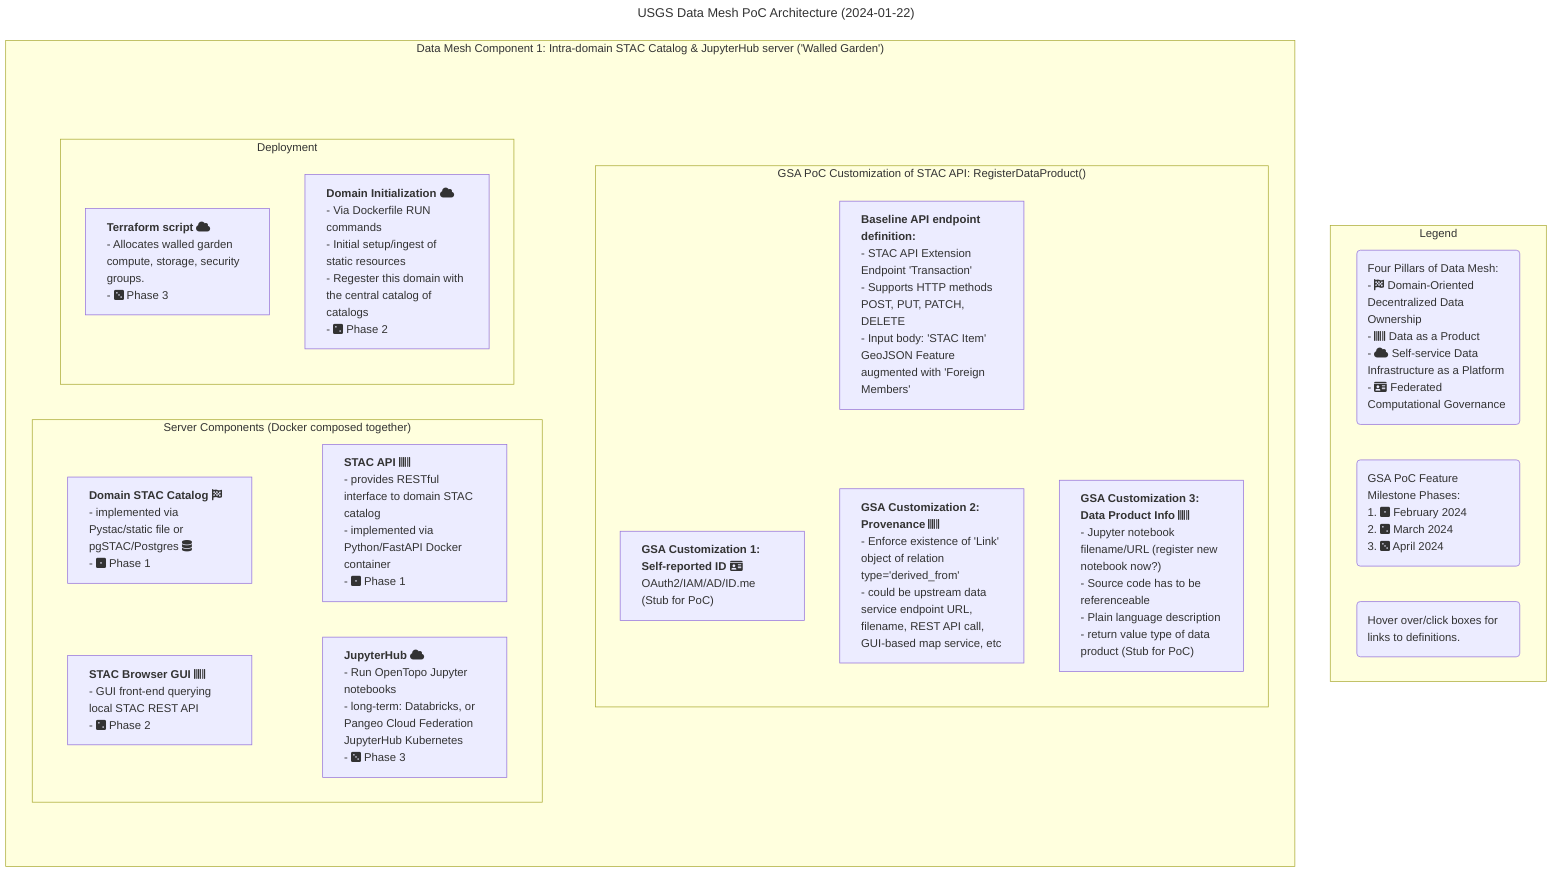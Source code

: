 ---
title: USGS Data Mesh PoC Architecture (2024-01-22)
---
graph TD

  subgraph Legend["Legend"]
    direction LR
    node_four_pillars_legend("`Four Pillars of Data Mesh:
      - fa:fa-flag-checkered Domain-Oriented Decentralized Data Ownership
      - fa:fa-barcode Data as a Product
      - fa:fa-cloud Self-service Data Infrastructure as a Platform
      - fa:fa-id-card Federated Computational Governance`")
    node_milestones("`GSA PoC Feature Milestone Phases:
      1. fa:fa-dice-one February 2024
      2. fa:fa-dice-two March 2024
      3. fa:fa-dice-three April 2024`")
    node_readme("`Hover over/click boxes for links to definitions.`")
  end

  subgraph Data_Mesh_Intra_Domain_Server["Data Mesh Component 1: Intra-domain STAC Catalog & JupyterHub server ('Walled Garden')"]
  %%direction TD
    %%subgraph Description["Description"]
    %%  node_description_01["<br>A dynamic STAC catalog<br>server for each domain<br>"]
    %%end
    subgraph Components["Server Components (Docker composed together)"]
      direction LR
      node_component_stac_backend["`**Domain STAC Catalog** fa:fa-flag-checkered
        - implemented via Pystac/static file or pgSTAC/Postgres fa:fa-database
        - fa:fa-dice-one Phase 1`"]
      node_component_stac_api["`**STAC API** fa:fa-barcode
        - provides RESTful interface to domain STAC catalog
        - implemented via Python/FastAPI Docker container
        - fa:fa-dice-one Phase 1`"]
      node_component_stac_browser["`**STAC Browser GUI** fa:fa-barcode
        - GUI front-end querying local STAC REST API
        - fa:fa-dice-two Phase 2`"]
      node_component_jupyterhub["`**JupyterHub** fa:fa-cloud
        - Run OpenTopo Jupyter notebooks
        - long-term: Databricks, or Pangeo Cloud Federation JupyterHub Kubernetes
        - fa:fa-dice-three Phase 3`"]
      node_component_stac_backend & node_component_stac_browser ~~~ node_component_stac_api & node_component_jupyterhub
    end
    subgraph Deployment
      node_deployment_iac_01["`**Terraform script** fa:fa-cloud
      - Allocates walled garden compute, storage, security groups.
      - fa:fa-dice-three Phase 3`"]
      node_deployment_initialize_01["`**Domain Initialization** fa:fa-cloud
      - Via Dockerfile RUN commands
      - Initial setup/ingest of static resources
      - Regester this domain with the central catalog of catalogs
      - fa:fa-dice-two Phase 2`"]
    end
    %%    - Core API endpoints: Item, Catalog, Collection
    %%    - API extensions: Query, Sort, Fields,
    %%      Transaction, Collection-Transaction
    subgraph API_Endpoint_1_Register["GSA PoC Customization of STAC API: RegisterDataProduct()"]
      direction TB
      node_API_transaction_endpoint_baseline["`**Baseline API endpoint definition:**
      - STAC API Extension Endpoint 'Transaction'
      - Supports HTTP methods POST, PUT, PATCH, DELETE
      - Input body: 'STAC Item' GeoJSON Feature augmented with 'Foreign Members'`"]
      node_API_customization1_id["`**GSA Customization 1:
      Self-reported ID** fa:fa-id-card
      OAuth2/IAM/AD/ID.me (Stub for PoC)`"]
      node_API_customization2_provenance["`**GSA Customization 2:
      Provenance** fa:fa-barcode
      - Enforce existence of 'Link' object of relation type='derived_from'
      - could be upstream data service endpoint URL, filename, REST API call, GUI-based map service, etc`"]
      node_API_customization3_data_product_info["`**GSA Customization 3:
      Data Product Info** fa:fa-barcode
      - Jupyter notebook filename/URL (register new notebook now?)
      - Source code has to be referenceable
      - Plain language description
      - return value type of data product (Stub for PoC)`"]
      node_API_transaction_endpoint_baseline ~~~ node_API_customization1_id & node_API_customization2_provenance & node_API_customization3_data_product_info
    end
    %%Description & Components & Deployment ~~~ API_Endpoint_1_Register
    Deployment & Components ~~~ API_Endpoint_1_Register
  end
  classDef default text-align:left,clear:both
  %%classDef widebox width:400px
  click node_component_stac_backend "https://github.com/stac-utils/pgstac" _blank
  click node_component_stac_api "https://github.com/stac-utils/stac-fastapi-pgstac" _blank
  click node_component_stac_browser "https://github.com/radiantearth/stac-browser" _blank
  click node_component_jupyterhub "https://github.com/pangeo-data/pangeo-cloud-federation" _blank
  click node_API_transaction_endpoint_baseline "https://stac-api-extensions.github.io/" _blank
  click node_API_customization2_provenance "https://github.com/radiantearth/stac-spec/blob/master/item-spec/item-spec.md#link-object" _blank

%% On the catalog of catalogs API endpoint extension to see users/or domains participating in the mesh